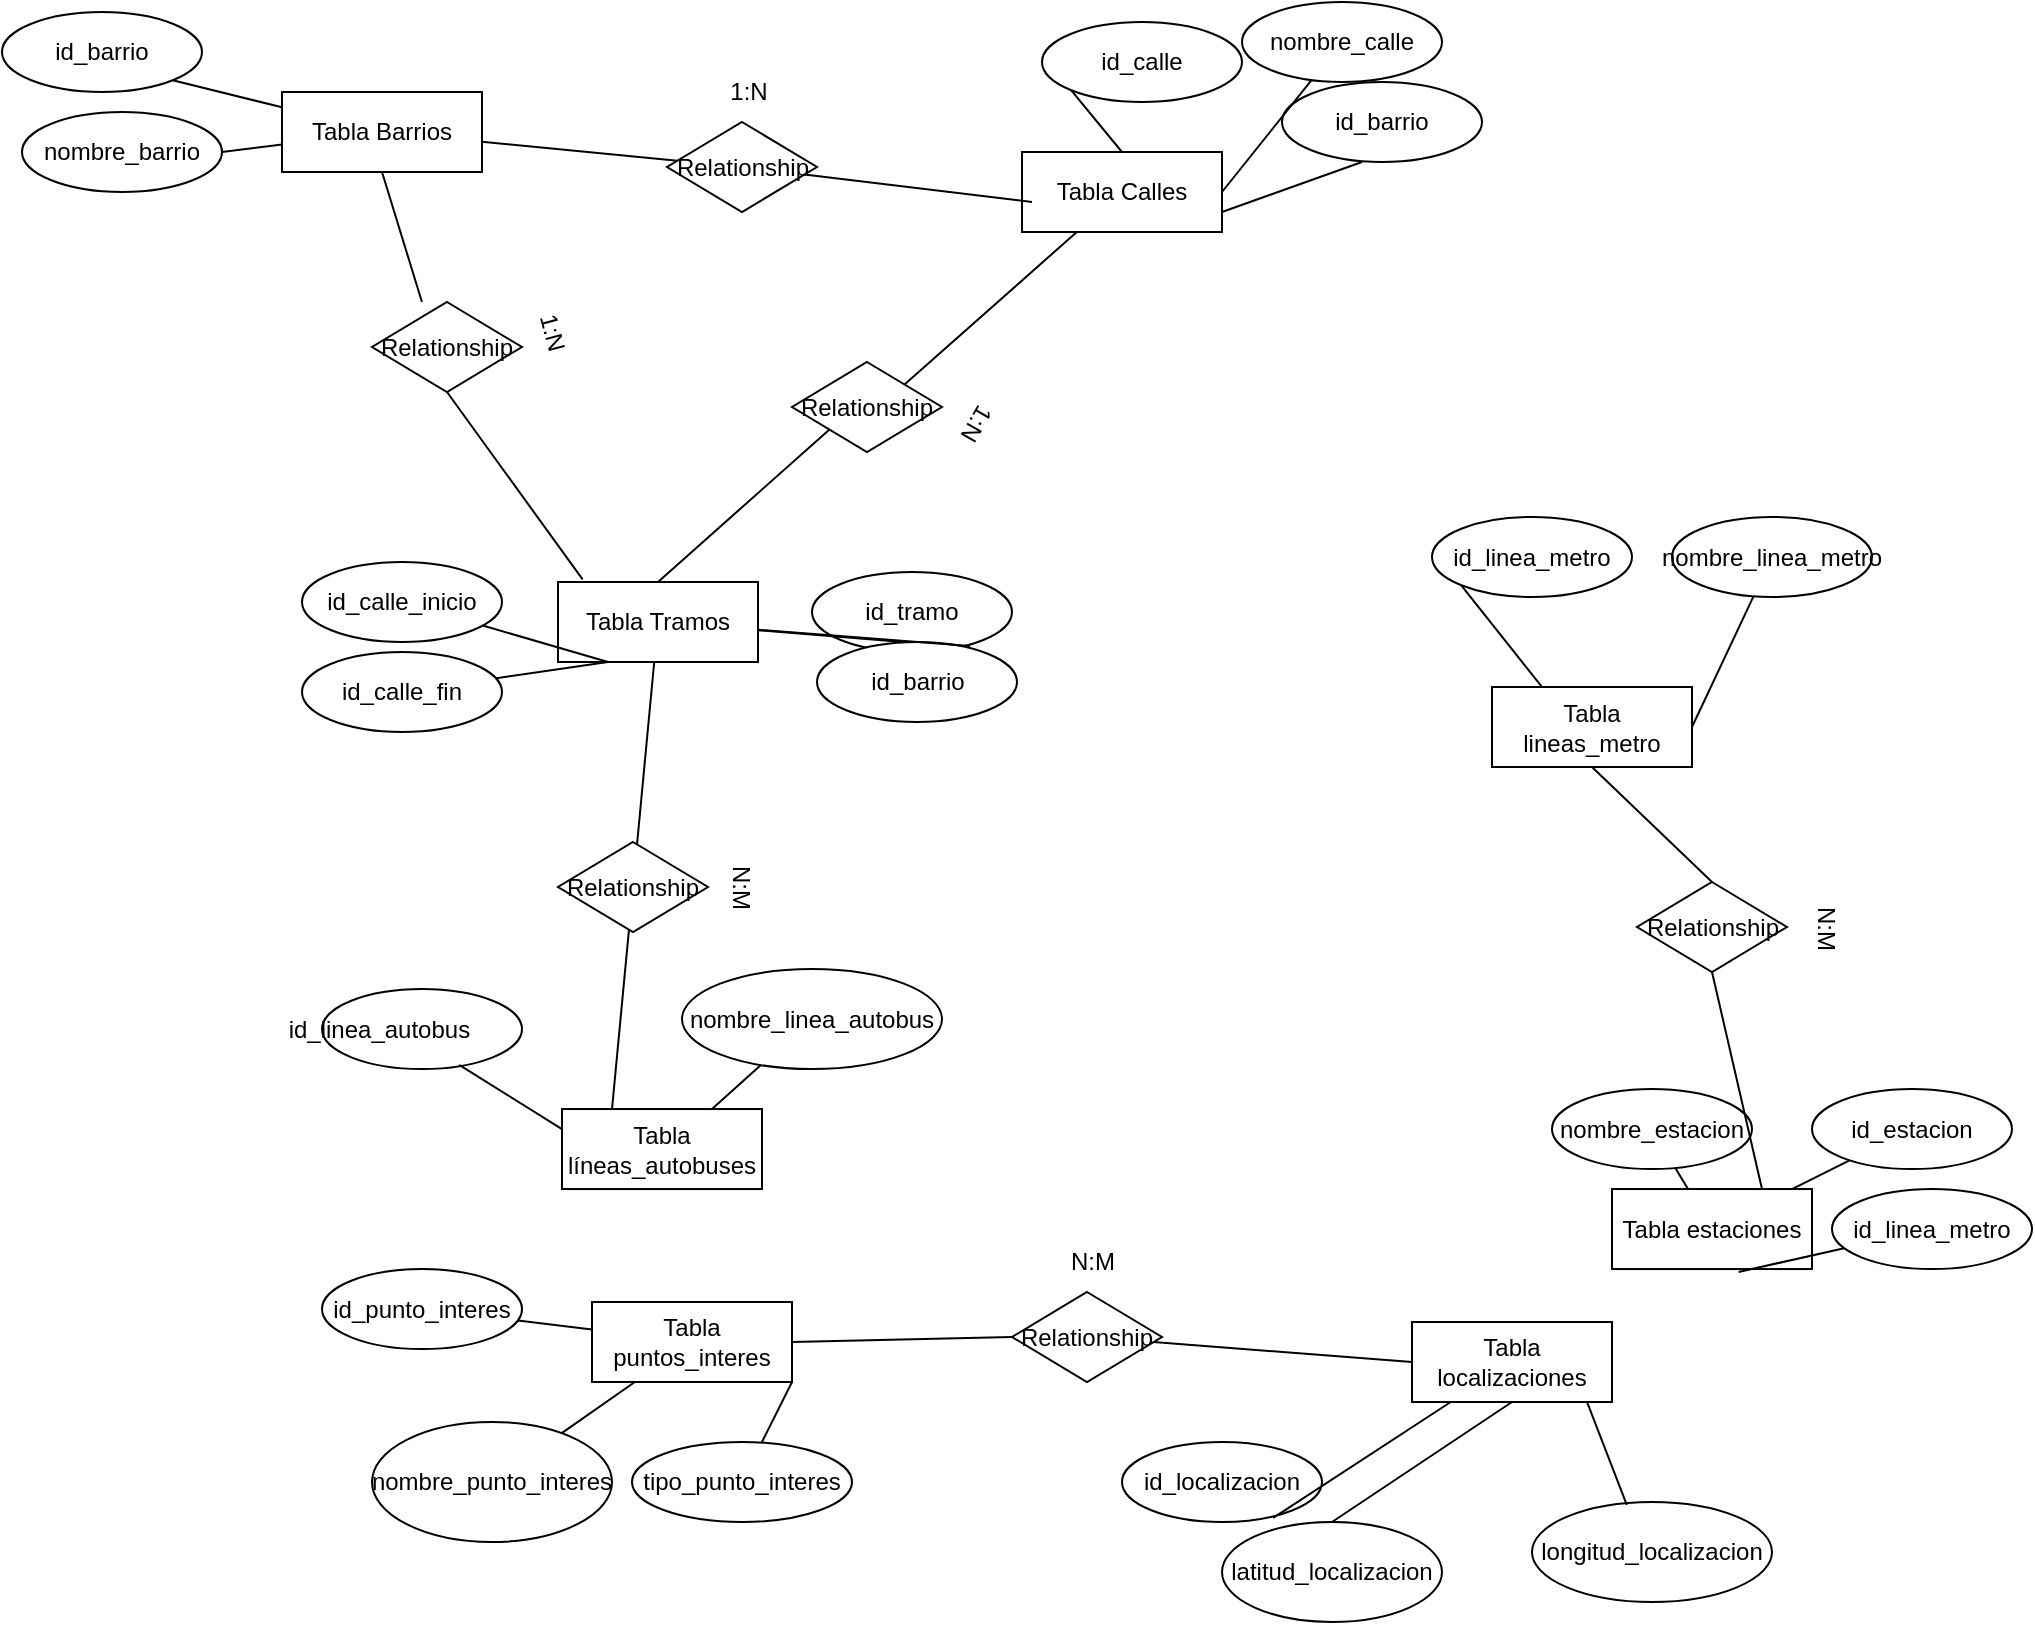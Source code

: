 <mxfile version="22.0.8" type="github">
  <diagram name="Página-1" id="U7eRp_wIJ3z8M9ZFi2TI">
    <mxGraphModel dx="1707" dy="446" grid="1" gridSize="10" guides="1" tooltips="1" connect="1" arrows="1" fold="1" page="1" pageScale="1" pageWidth="827" pageHeight="1169" math="0" shadow="0">
      <root>
        <mxCell id="0" />
        <mxCell id="1" parent="0" />
        <mxCell id="X3y3t1-5_hOGcymcrG0z-1" value="Tabla Barrios" style="whiteSpace=wrap;html=1;align=center;" vertex="1" parent="1">
          <mxGeometry x="-100" y="75" width="100" height="40" as="geometry" />
        </mxCell>
        <mxCell id="X3y3t1-5_hOGcymcrG0z-2" value="Tabla Calles" style="whiteSpace=wrap;html=1;align=center;" vertex="1" parent="1">
          <mxGeometry x="270" y="105" width="100" height="40" as="geometry" />
        </mxCell>
        <mxCell id="X3y3t1-5_hOGcymcrG0z-3" value="Tabla estaciones" style="whiteSpace=wrap;html=1;align=center;" vertex="1" parent="1">
          <mxGeometry x="565" y="623.52" width="100" height="40" as="geometry" />
        </mxCell>
        <mxCell id="X3y3t1-5_hOGcymcrG0z-4" value="Tabla lineas_metro" style="whiteSpace=wrap;html=1;align=center;" vertex="1" parent="1">
          <mxGeometry x="505" y="372.5" width="100" height="40" as="geometry" />
        </mxCell>
        <mxCell id="X3y3t1-5_hOGcymcrG0z-5" value="Tabla líneas_autobuses" style="whiteSpace=wrap;html=1;align=center;" vertex="1" parent="1">
          <mxGeometry x="40" y="583.52" width="100" height="40" as="geometry" />
        </mxCell>
        <mxCell id="X3y3t1-5_hOGcymcrG0z-6" value="Tabla puntos_interes" style="whiteSpace=wrap;html=1;align=center;" vertex="1" parent="1">
          <mxGeometry x="55" y="680" width="100" height="40" as="geometry" />
        </mxCell>
        <mxCell id="X3y3t1-5_hOGcymcrG0z-7" value="Tabla localizaciones" style="whiteSpace=wrap;html=1;align=center;" vertex="1" parent="1">
          <mxGeometry x="465" y="690" width="100" height="40" as="geometry" />
        </mxCell>
        <mxCell id="X3y3t1-5_hOGcymcrG0z-8" value="Tabla Tramos" style="whiteSpace=wrap;html=1;align=center;" vertex="1" parent="1">
          <mxGeometry x="38" y="320" width="100" height="40" as="geometry" />
        </mxCell>
        <mxCell id="X3y3t1-5_hOGcymcrG0z-9" value="id_barrio" style="ellipse;whiteSpace=wrap;html=1;align=center;" vertex="1" parent="1">
          <mxGeometry x="-240" y="35" width="100" height="40" as="geometry" />
        </mxCell>
        <mxCell id="X3y3t1-5_hOGcymcrG0z-10" value="nombre_barrio" style="ellipse;whiteSpace=wrap;html=1;align=center;" vertex="1" parent="1">
          <mxGeometry x="-230" y="85" width="100" height="40" as="geometry" />
        </mxCell>
        <mxCell id="X3y3t1-5_hOGcymcrG0z-13" value="id_calle" style="ellipse;whiteSpace=wrap;html=1;align=center;" vertex="1" parent="1">
          <mxGeometry x="280" y="40" width="100" height="40" as="geometry" />
        </mxCell>
        <mxCell id="X3y3t1-5_hOGcymcrG0z-14" value="nombre_calle" style="ellipse;whiteSpace=wrap;html=1;align=center;" vertex="1" parent="1">
          <mxGeometry x="380" y="30" width="100" height="40" as="geometry" />
        </mxCell>
        <mxCell id="X3y3t1-5_hOGcymcrG0z-15" value="id_barrio" style="ellipse;whiteSpace=wrap;html=1;align=center;" vertex="1" parent="1">
          <mxGeometry x="400" y="70" width="100" height="40" as="geometry" />
        </mxCell>
        <mxCell id="X3y3t1-5_hOGcymcrG0z-17" value="id_tramo" style="ellipse;whiteSpace=wrap;html=1;align=center;" vertex="1" parent="1">
          <mxGeometry x="165" y="315" width="100" height="40" as="geometry" />
        </mxCell>
        <mxCell id="X3y3t1-5_hOGcymcrG0z-18" value="id_barrio" style="ellipse;whiteSpace=wrap;html=1;align=center;" vertex="1" parent="1">
          <mxGeometry x="167.5" y="350" width="100" height="40" as="geometry" />
        </mxCell>
        <mxCell id="X3y3t1-5_hOGcymcrG0z-19" value="id_calle_fin" style="ellipse;whiteSpace=wrap;html=1;align=center;" vertex="1" parent="1">
          <mxGeometry x="-90" y="355" width="100" height="40" as="geometry" />
        </mxCell>
        <mxCell id="X3y3t1-5_hOGcymcrG0z-20" value="id_calle_inicio" style="ellipse;whiteSpace=wrap;html=1;align=center;" vertex="1" parent="1">
          <mxGeometry x="-90" y="310" width="100" height="40" as="geometry" />
        </mxCell>
        <mxCell id="X3y3t1-5_hOGcymcrG0z-22" value="id_linea_autobus&lt;span style=&quot;white-space: pre;&quot;&gt;&#x9;&lt;/span&gt;&lt;span style=&quot;white-space: pre;&quot;&gt;&#x9;&lt;/span&gt;" style="ellipse;whiteSpace=wrap;html=1;align=center;" vertex="1" parent="1">
          <mxGeometry x="-80" y="523.52" width="100" height="40" as="geometry" />
        </mxCell>
        <mxCell id="X3y3t1-5_hOGcymcrG0z-23" value="nombre_linea_autobus" style="ellipse;whiteSpace=wrap;html=1;align=center;" vertex="1" parent="1">
          <mxGeometry x="100" y="513.52" width="130" height="50" as="geometry" />
        </mxCell>
        <mxCell id="X3y3t1-5_hOGcymcrG0z-24" value="id_linea_metro" style="ellipse;whiteSpace=wrap;html=1;align=center;" vertex="1" parent="1">
          <mxGeometry x="475" y="287.5" width="100" height="40" as="geometry" />
        </mxCell>
        <mxCell id="X3y3t1-5_hOGcymcrG0z-25" value="nombre_linea_metro" style="ellipse;whiteSpace=wrap;html=1;align=center;" vertex="1" parent="1">
          <mxGeometry x="595" y="287.5" width="100" height="40" as="geometry" />
        </mxCell>
        <mxCell id="X3y3t1-5_hOGcymcrG0z-26" value="nombre_estacion" style="ellipse;whiteSpace=wrap;html=1;align=center;" vertex="1" parent="1">
          <mxGeometry x="535" y="573.52" width="100" height="40" as="geometry" />
        </mxCell>
        <mxCell id="X3y3t1-5_hOGcymcrG0z-27" value="id_estacion" style="ellipse;whiteSpace=wrap;html=1;align=center;" vertex="1" parent="1">
          <mxGeometry x="665" y="573.52" width="100" height="40" as="geometry" />
        </mxCell>
        <mxCell id="X3y3t1-5_hOGcymcrG0z-28" value="id_linea_metro" style="ellipse;whiteSpace=wrap;html=1;align=center;" vertex="1" parent="1">
          <mxGeometry x="675" y="623.52" width="100" height="40" as="geometry" />
        </mxCell>
        <mxCell id="X3y3t1-5_hOGcymcrG0z-29" value="nombre_punto_interes" style="ellipse;whiteSpace=wrap;html=1;align=center;" vertex="1" parent="1">
          <mxGeometry x="-55" y="740" width="120" height="60" as="geometry" />
        </mxCell>
        <mxCell id="X3y3t1-5_hOGcymcrG0z-30" value="id_punto_interes" style="ellipse;whiteSpace=wrap;html=1;align=center;" vertex="1" parent="1">
          <mxGeometry x="-80" y="663.52" width="100" height="40" as="geometry" />
        </mxCell>
        <mxCell id="X3y3t1-5_hOGcymcrG0z-31" value="tipo_punto_interes" style="ellipse;whiteSpace=wrap;html=1;align=center;" vertex="1" parent="1">
          <mxGeometry x="75" y="750" width="110" height="40" as="geometry" />
        </mxCell>
        <mxCell id="X3y3t1-5_hOGcymcrG0z-32" value="latitud_localizacion" style="ellipse;whiteSpace=wrap;html=1;align=center;" vertex="1" parent="1">
          <mxGeometry x="370" y="790" width="110" height="50" as="geometry" />
        </mxCell>
        <mxCell id="X3y3t1-5_hOGcymcrG0z-33" value="longitud_localizacion" style="ellipse;whiteSpace=wrap;html=1;align=center;" vertex="1" parent="1">
          <mxGeometry x="525" y="780" width="120" height="50" as="geometry" />
        </mxCell>
        <mxCell id="X3y3t1-5_hOGcymcrG0z-34" value="id_localizacion" style="ellipse;whiteSpace=wrap;html=1;align=center;" vertex="1" parent="1">
          <mxGeometry x="320" y="750" width="100" height="40" as="geometry" />
        </mxCell>
        <mxCell id="X3y3t1-5_hOGcymcrG0z-43" value="" style="endArrow=none;html=1;rounded=0;exitX=1;exitY=1;exitDx=0;exitDy=0;" edge="1" parent="1" source="X3y3t1-5_hOGcymcrG0z-9" target="X3y3t1-5_hOGcymcrG0z-1">
          <mxGeometry relative="1" as="geometry">
            <mxPoint x="-80" y="35" as="sourcePoint" />
            <mxPoint x="80" y="35" as="targetPoint" />
          </mxGeometry>
        </mxCell>
        <mxCell id="X3y3t1-5_hOGcymcrG0z-44" value="" style="endArrow=none;html=1;rounded=0;exitX=1;exitY=0.5;exitDx=0;exitDy=0;" edge="1" parent="1" source="X3y3t1-5_hOGcymcrG0z-10" target="X3y3t1-5_hOGcymcrG0z-1">
          <mxGeometry relative="1" as="geometry">
            <mxPoint x="-114.22" y="129" as="sourcePoint" />
            <mxPoint x="-66.22" y="155" as="targetPoint" />
          </mxGeometry>
        </mxCell>
        <mxCell id="X3y3t1-5_hOGcymcrG0z-45" value="" style="endArrow=none;html=1;rounded=0;exitX=0;exitY=1;exitDx=0;exitDy=0;entryX=0.5;entryY=0;entryDx=0;entryDy=0;" edge="1" parent="1" source="X3y3t1-5_hOGcymcrG0z-13" target="X3y3t1-5_hOGcymcrG0z-2">
          <mxGeometry relative="1" as="geometry">
            <mxPoint x="190" y="50" as="sourcePoint" />
            <mxPoint x="350" y="50" as="targetPoint" />
          </mxGeometry>
        </mxCell>
        <mxCell id="X3y3t1-5_hOGcymcrG0z-46" value="" style="endArrow=none;html=1;rounded=0;entryX=1;entryY=0.5;entryDx=0;entryDy=0;" edge="1" parent="1" source="X3y3t1-5_hOGcymcrG0z-14" target="X3y3t1-5_hOGcymcrG0z-2">
          <mxGeometry relative="1" as="geometry">
            <mxPoint x="440.36" y="84" as="sourcePoint" />
            <mxPoint x="445.36" y="130" as="targetPoint" />
          </mxGeometry>
        </mxCell>
        <mxCell id="X3y3t1-5_hOGcymcrG0z-47" value="" style="endArrow=none;html=1;rounded=0;entryX=1;entryY=0.75;entryDx=0;entryDy=0;exitX=0.4;exitY=1;exitDx=0;exitDy=0;exitPerimeter=0;" edge="1" parent="1" source="X3y3t1-5_hOGcymcrG0z-15" target="X3y3t1-5_hOGcymcrG0z-2">
          <mxGeometry relative="1" as="geometry">
            <mxPoint x="489.52" y="90.12" as="sourcePoint" />
            <mxPoint x="436.52" y="151.12" as="targetPoint" />
          </mxGeometry>
        </mxCell>
        <mxCell id="X3y3t1-5_hOGcymcrG0z-49" value="" style="endArrow=none;html=1;rounded=0;exitX=0.25;exitY=1;exitDx=0;exitDy=0;" edge="1" parent="1" source="X3y3t1-5_hOGcymcrG0z-8" target="X3y3t1-5_hOGcymcrG0z-20">
          <mxGeometry relative="1" as="geometry">
            <mxPoint x="-82" y="390" as="sourcePoint" />
            <mxPoint x="-152" y="415" as="targetPoint" />
          </mxGeometry>
        </mxCell>
        <mxCell id="X3y3t1-5_hOGcymcrG0z-50" value="" style="endArrow=none;html=1;rounded=0;exitX=0.25;exitY=1;exitDx=0;exitDy=0;" edge="1" parent="1" source="X3y3t1-5_hOGcymcrG0z-8" target="X3y3t1-5_hOGcymcrG0z-19">
          <mxGeometry relative="1" as="geometry">
            <mxPoint x="-72" y="380" as="sourcePoint" />
            <mxPoint x="-142" y="405" as="targetPoint" />
          </mxGeometry>
        </mxCell>
        <mxCell id="X3y3t1-5_hOGcymcrG0z-51" value="" style="endArrow=none;html=1;rounded=0;exitX=0.43;exitY=0;exitDx=0;exitDy=0;exitPerimeter=0;" edge="1" parent="1" source="X3y3t1-5_hOGcymcrG0z-18" target="X3y3t1-5_hOGcymcrG0z-8">
          <mxGeometry relative="1" as="geometry">
            <mxPoint x="127.04" y="395" as="sourcePoint" />
            <mxPoint x="118.04" y="425" as="targetPoint" />
          </mxGeometry>
        </mxCell>
        <mxCell id="X3y3t1-5_hOGcymcrG0z-52" value="" style="endArrow=none;html=1;rounded=0;entryX=0.79;entryY=0.925;entryDx=0;entryDy=0;entryPerimeter=0;" edge="1" parent="1" source="X3y3t1-5_hOGcymcrG0z-8" target="X3y3t1-5_hOGcymcrG0z-17">
          <mxGeometry relative="1" as="geometry">
            <mxPoint x="174.09" y="352.5" as="sourcePoint" />
            <mxPoint x="136.09" y="317.5" as="targetPoint" />
          </mxGeometry>
        </mxCell>
        <mxCell id="X3y3t1-5_hOGcymcrG0z-55" value="" style="endArrow=none;html=1;rounded=0;exitX=0.686;exitY=0.949;exitDx=0;exitDy=0;exitPerimeter=0;entryX=0;entryY=0.25;entryDx=0;entryDy=0;" edge="1" parent="1" source="X3y3t1-5_hOGcymcrG0z-22" target="X3y3t1-5_hOGcymcrG0z-5">
          <mxGeometry relative="1" as="geometry">
            <mxPoint x="-130" y="623.52" as="sourcePoint" />
            <mxPoint x="30" y="623.52" as="targetPoint" />
          </mxGeometry>
        </mxCell>
        <mxCell id="X3y3t1-5_hOGcymcrG0z-56" value="" style="endArrow=none;html=1;rounded=0;entryX=0.75;entryY=0;entryDx=0;entryDy=0;" edge="1" parent="1" source="X3y3t1-5_hOGcymcrG0z-23" target="X3y3t1-5_hOGcymcrG0z-5">
          <mxGeometry relative="1" as="geometry">
            <mxPoint x="64.7" y="531.52" as="sourcePoint" />
            <mxPoint x="115.7" y="563.52" as="targetPoint" />
          </mxGeometry>
        </mxCell>
        <mxCell id="X3y3t1-5_hOGcymcrG0z-57" value="" style="endArrow=none;html=1;rounded=0;exitX=0;exitY=1;exitDx=0;exitDy=0;entryX=0.25;entryY=0;entryDx=0;entryDy=0;" edge="1" parent="1" source="X3y3t1-5_hOGcymcrG0z-24" target="X3y3t1-5_hOGcymcrG0z-4">
          <mxGeometry relative="1" as="geometry">
            <mxPoint x="424.7" y="390.5" as="sourcePoint" />
            <mxPoint x="475.7" y="422.5" as="targetPoint" />
          </mxGeometry>
        </mxCell>
        <mxCell id="X3y3t1-5_hOGcymcrG0z-58" value="" style="endArrow=none;html=1;rounded=0;entryX=1;entryY=0.5;entryDx=0;entryDy=0;" edge="1" parent="1" source="X3y3t1-5_hOGcymcrG0z-25" target="X3y3t1-5_hOGcymcrG0z-4">
          <mxGeometry relative="1" as="geometry">
            <mxPoint x="625" y="402.5" as="sourcePoint" />
            <mxPoint x="785" y="402.5" as="targetPoint" />
          </mxGeometry>
        </mxCell>
        <mxCell id="X3y3t1-5_hOGcymcrG0z-59" value="" style="endArrow=none;html=1;rounded=0;" edge="1" parent="1" source="X3y3t1-5_hOGcymcrG0z-26" target="X3y3t1-5_hOGcymcrG0z-3">
          <mxGeometry relative="1" as="geometry">
            <mxPoint x="516" y="588.52" as="sourcePoint" />
            <mxPoint x="485" y="653.52" as="targetPoint" />
          </mxGeometry>
        </mxCell>
        <mxCell id="X3y3t1-5_hOGcymcrG0z-60" value="" style="endArrow=none;html=1;rounded=0;" edge="1" parent="1" source="X3y3t1-5_hOGcymcrG0z-27" target="X3y3t1-5_hOGcymcrG0z-3">
          <mxGeometry relative="1" as="geometry">
            <mxPoint x="654.71" y="528.52" as="sourcePoint" />
            <mxPoint x="664.71" y="573.52" as="targetPoint" />
          </mxGeometry>
        </mxCell>
        <mxCell id="X3y3t1-5_hOGcymcrG0z-61" value="" style="endArrow=none;html=1;rounded=0;entryX=0.633;entryY=1.037;entryDx=0;entryDy=0;entryPerimeter=0;" edge="1" parent="1" source="X3y3t1-5_hOGcymcrG0z-28" target="X3y3t1-5_hOGcymcrG0z-3">
          <mxGeometry relative="1" as="geometry">
            <mxPoint x="665" y="643.52" as="sourcePoint" />
            <mxPoint x="625" y="643.52" as="targetPoint" />
          </mxGeometry>
        </mxCell>
        <mxCell id="X3y3t1-5_hOGcymcrG0z-62" value="" style="endArrow=none;html=1;rounded=0;" edge="1" parent="1" source="X3y3t1-5_hOGcymcrG0z-6" target="X3y3t1-5_hOGcymcrG0z-30">
          <mxGeometry relative="1" as="geometry">
            <mxPoint x="204" y="680.04" as="sourcePoint" />
            <mxPoint x="255" y="712.04" as="targetPoint" />
          </mxGeometry>
        </mxCell>
        <mxCell id="X3y3t1-5_hOGcymcrG0z-63" value="" style="endArrow=none;html=1;rounded=0;" edge="1" parent="1" source="X3y3t1-5_hOGcymcrG0z-6" target="X3y3t1-5_hOGcymcrG0z-29">
          <mxGeometry relative="1" as="geometry">
            <mxPoint x="215.81" y="792.42" as="sourcePoint" />
            <mxPoint x="184.81" y="790.42" as="targetPoint" />
          </mxGeometry>
        </mxCell>
        <mxCell id="X3y3t1-5_hOGcymcrG0z-64" value="" style="endArrow=none;html=1;rounded=0;exitX=0.756;exitY=0.949;exitDx=0;exitDy=0;exitPerimeter=0;" edge="1" parent="1" source="X3y3t1-5_hOGcymcrG0z-34" target="X3y3t1-5_hOGcymcrG0z-7">
          <mxGeometry relative="1" as="geometry">
            <mxPoint x="340.565" y="740" as="sourcePoint" />
            <mxPoint x="375.0" y="805" as="targetPoint" />
          </mxGeometry>
        </mxCell>
        <mxCell id="X3y3t1-5_hOGcymcrG0z-66" value="" style="endArrow=none;html=1;rounded=0;exitX=0.5;exitY=0;exitDx=0;exitDy=0;entryX=0.5;entryY=1;entryDx=0;entryDy=0;" edge="1" parent="1" source="X3y3t1-5_hOGcymcrG0z-32" target="X3y3t1-5_hOGcymcrG0z-7">
          <mxGeometry relative="1" as="geometry">
            <mxPoint x="401" y="754.52" as="sourcePoint" />
            <mxPoint x="465" y="749.52" as="targetPoint" />
          </mxGeometry>
        </mxCell>
        <mxCell id="X3y3t1-5_hOGcymcrG0z-67" value="" style="endArrow=none;html=1;rounded=0;exitX=0.395;exitY=0.029;exitDx=0;exitDy=0;entryX=0.874;entryY=0.993;entryDx=0;entryDy=0;entryPerimeter=0;exitPerimeter=0;" edge="1" parent="1" source="X3y3t1-5_hOGcymcrG0z-33" target="X3y3t1-5_hOGcymcrG0z-7">
          <mxGeometry relative="1" as="geometry">
            <mxPoint x="480" y="790" as="sourcePoint" />
            <mxPoint x="570" y="730" as="targetPoint" />
          </mxGeometry>
        </mxCell>
        <mxCell id="X3y3t1-5_hOGcymcrG0z-70" value="Relationship" style="shape=rhombus;perimeter=rhombusPerimeter;whiteSpace=wrap;html=1;align=center;" vertex="1" parent="1">
          <mxGeometry x="92.5" y="90" width="75" height="45" as="geometry" />
        </mxCell>
        <mxCell id="X3y3t1-5_hOGcymcrG0z-71" value="" style="endArrow=none;html=1;rounded=0;" edge="1" parent="1" source="X3y3t1-5_hOGcymcrG0z-1" target="X3y3t1-5_hOGcymcrG0z-70">
          <mxGeometry relative="1" as="geometry">
            <mxPoint x="80" y="50" as="sourcePoint" />
            <mxPoint x="240" y="50" as="targetPoint" />
          </mxGeometry>
        </mxCell>
        <mxCell id="X3y3t1-5_hOGcymcrG0z-73" value="" style="endArrow=none;html=1;rounded=0;" edge="1" parent="1" source="X3y3t1-5_hOGcymcrG0z-70">
          <mxGeometry relative="1" as="geometry">
            <mxPoint x="230.66" y="130.08" as="sourcePoint" />
            <mxPoint x="275" y="130" as="targetPoint" />
          </mxGeometry>
        </mxCell>
        <mxCell id="X3y3t1-5_hOGcymcrG0z-78" value="" style="endArrow=none;html=1;rounded=0;entryX=1;entryY=0;entryDx=0;entryDy=0;" edge="1" parent="1" source="X3y3t1-5_hOGcymcrG0z-2" target="X3y3t1-5_hOGcymcrG0z-79">
          <mxGeometry relative="1" as="geometry">
            <mxPoint x="82.27" y="290.14" as="sourcePoint" />
            <mxPoint x="220" y="240" as="targetPoint" />
          </mxGeometry>
        </mxCell>
        <mxCell id="X3y3t1-5_hOGcymcrG0z-79" value="Relationship" style="shape=rhombus;perimeter=rhombusPerimeter;whiteSpace=wrap;html=1;align=center;" vertex="1" parent="1">
          <mxGeometry x="155" y="210" width="75" height="45" as="geometry" />
        </mxCell>
        <mxCell id="X3y3t1-5_hOGcymcrG0z-80" value="" style="endArrow=none;html=1;rounded=0;entryX=0.5;entryY=0;entryDx=0;entryDy=0;exitX=0;exitY=1;exitDx=0;exitDy=0;" edge="1" parent="1" source="X3y3t1-5_hOGcymcrG0z-79" target="X3y3t1-5_hOGcymcrG0z-8">
          <mxGeometry relative="1" as="geometry">
            <mxPoint x="130.18" y="180" as="sourcePoint" />
            <mxPoint x="21.18" y="266" as="targetPoint" />
          </mxGeometry>
        </mxCell>
        <mxCell id="X3y3t1-5_hOGcymcrG0z-81" value="Relationship" style="shape=rhombus;perimeter=rhombusPerimeter;whiteSpace=wrap;html=1;align=center;" vertex="1" parent="1">
          <mxGeometry x="-55" y="180" width="75" height="45" as="geometry" />
        </mxCell>
        <mxCell id="X3y3t1-5_hOGcymcrG0z-82" value="" style="endArrow=none;html=1;rounded=0;exitX=0.5;exitY=1;exitDx=0;exitDy=0;entryX=0.333;entryY=0;entryDx=0;entryDy=0;entryPerimeter=0;" edge="1" parent="1" source="X3y3t1-5_hOGcymcrG0z-1" target="X3y3t1-5_hOGcymcrG0z-81">
          <mxGeometry relative="1" as="geometry">
            <mxPoint x="-32.73" y="125.64" as="sourcePoint" />
            <mxPoint x="65.27" y="134.64" as="targetPoint" />
          </mxGeometry>
        </mxCell>
        <mxCell id="X3y3t1-5_hOGcymcrG0z-84" value="" style="endArrow=none;html=1;rounded=0;exitX=0.5;exitY=1;exitDx=0;exitDy=0;entryX=0.123;entryY=-0.032;entryDx=0;entryDy=0;entryPerimeter=0;" edge="1" parent="1" source="X3y3t1-5_hOGcymcrG0z-81" target="X3y3t1-5_hOGcymcrG0z-8">
          <mxGeometry relative="1" as="geometry">
            <mxPoint x="60.02" y="180" as="sourcePoint" />
            <mxPoint x="98.02" y="245" as="targetPoint" />
          </mxGeometry>
        </mxCell>
        <mxCell id="X3y3t1-5_hOGcymcrG0z-86" value="" style="endArrow=none;html=1;rounded=0;exitX=0.5;exitY=1;exitDx=0;exitDy=0;entryX=0.5;entryY=0;entryDx=0;entryDy=0;" edge="1" parent="1" source="X3y3t1-5_hOGcymcrG0z-4" target="X3y3t1-5_hOGcymcrG0z-87">
          <mxGeometry relative="1" as="geometry">
            <mxPoint x="464.6" y="296.25" as="sourcePoint" />
            <mxPoint x="550" y="450" as="targetPoint" />
          </mxGeometry>
        </mxCell>
        <mxCell id="X3y3t1-5_hOGcymcrG0z-87" value="Relationship" style="shape=rhombus;perimeter=rhombusPerimeter;whiteSpace=wrap;html=1;align=center;" vertex="1" parent="1">
          <mxGeometry x="577.5" y="470" width="75" height="45" as="geometry" />
        </mxCell>
        <mxCell id="X3y3t1-5_hOGcymcrG0z-88" value="" style="endArrow=none;html=1;rounded=0;exitX=0.5;exitY=1;exitDx=0;exitDy=0;entryX=0.75;entryY=0;entryDx=0;entryDy=0;" edge="1" parent="1" source="X3y3t1-5_hOGcymcrG0z-87" target="X3y3t1-5_hOGcymcrG0z-3">
          <mxGeometry relative="1" as="geometry">
            <mxPoint x="465" y="480.5" as="sourcePoint" />
            <mxPoint x="525" y="537.5" as="targetPoint" />
          </mxGeometry>
        </mxCell>
        <mxCell id="X3y3t1-5_hOGcymcrG0z-89" value="" style="endArrow=none;html=1;rounded=0;" edge="1" parent="1" source="X3y3t1-5_hOGcymcrG0z-8" target="X3y3t1-5_hOGcymcrG0z-90">
          <mxGeometry relative="1" as="geometry">
            <mxPoint x="20.5" y="479.8" as="sourcePoint" />
            <mxPoint x="88" y="470" as="targetPoint" />
          </mxGeometry>
        </mxCell>
        <mxCell id="X3y3t1-5_hOGcymcrG0z-90" value="Relationship" style="shape=rhombus;perimeter=rhombusPerimeter;whiteSpace=wrap;html=1;align=center;" vertex="1" parent="1">
          <mxGeometry x="38" y="450" width="75" height="45" as="geometry" />
        </mxCell>
        <mxCell id="X3y3t1-5_hOGcymcrG0z-91" value="" style="endArrow=none;html=1;rounded=0;entryX=0.25;entryY=0;entryDx=0;entryDy=0;" edge="1" parent="1" source="X3y3t1-5_hOGcymcrG0z-90" target="X3y3t1-5_hOGcymcrG0z-5">
          <mxGeometry relative="1" as="geometry">
            <mxPoint x="154.89" y="432.31" as="sourcePoint" />
            <mxPoint x="146.89" y="523.31" as="targetPoint" />
          </mxGeometry>
        </mxCell>
        <mxCell id="X3y3t1-5_hOGcymcrG0z-93" value="" style="endArrow=none;html=1;rounded=0;exitX=1;exitY=1;exitDx=0;exitDy=0;" edge="1" parent="1" source="X3y3t1-5_hOGcymcrG0z-6" target="X3y3t1-5_hOGcymcrG0z-31">
          <mxGeometry relative="1" as="geometry">
            <mxPoint x="200.25" y="680" as="sourcePoint" />
            <mxPoint x="165.25" y="790" as="targetPoint" />
          </mxGeometry>
        </mxCell>
        <mxCell id="X3y3t1-5_hOGcymcrG0z-94" value="" style="endArrow=none;html=1;rounded=0;entryX=1;entryY=0.5;entryDx=0;entryDy=0;exitX=0;exitY=0.5;exitDx=0;exitDy=0;" edge="1" parent="1" source="X3y3t1-5_hOGcymcrG0z-96" target="X3y3t1-5_hOGcymcrG0z-6">
          <mxGeometry relative="1" as="geometry">
            <mxPoint x="235" y="690" as="sourcePoint" />
            <mxPoint x="220.43" y="739.7" as="targetPoint" />
          </mxGeometry>
        </mxCell>
        <mxCell id="X3y3t1-5_hOGcymcrG0z-96" value="Relationship" style="shape=rhombus;perimeter=rhombusPerimeter;whiteSpace=wrap;html=1;align=center;" vertex="1" parent="1">
          <mxGeometry x="265" y="675" width="75" height="45" as="geometry" />
        </mxCell>
        <mxCell id="X3y3t1-5_hOGcymcrG0z-97" value="" style="endArrow=none;html=1;rounded=0;exitX=0;exitY=0.5;exitDx=0;exitDy=0;" edge="1" parent="1" source="X3y3t1-5_hOGcymcrG0z-7" target="X3y3t1-5_hOGcymcrG0z-96">
          <mxGeometry relative="1" as="geometry">
            <mxPoint x="397.5" y="690.5" as="sourcePoint" />
            <mxPoint x="342.5" y="692.5" as="targetPoint" />
          </mxGeometry>
        </mxCell>
        <mxCell id="X3y3t1-5_hOGcymcrG0z-98" value="1:N" style="text;html=1;align=center;verticalAlign=middle;resizable=0;points=[];autosize=1;strokeColor=none;fillColor=none;" vertex="1" parent="1">
          <mxGeometry x="113" y="60" width="40" height="30" as="geometry" />
        </mxCell>
        <mxCell id="X3y3t1-5_hOGcymcrG0z-99" value="N:M" style="text;html=1;align=center;verticalAlign=middle;resizable=0;points=[];autosize=1;strokeColor=none;fillColor=none;rotation=90;" vertex="1" parent="1">
          <mxGeometry x="105" y="457.5" width="50" height="30" as="geometry" />
        </mxCell>
        <mxCell id="X3y3t1-5_hOGcymcrG0z-100" value="N:M" style="text;html=1;align=center;verticalAlign=middle;resizable=0;points=[];autosize=1;strokeColor=none;fillColor=none;rotation=90;" vertex="1" parent="1">
          <mxGeometry x="647.5" y="477.5" width="50" height="30" as="geometry" />
        </mxCell>
        <mxCell id="X3y3t1-5_hOGcymcrG0z-102" value="N:M" style="text;html=1;align=center;verticalAlign=middle;resizable=0;points=[];autosize=1;strokeColor=none;fillColor=none;rotation=0;" vertex="1" parent="1">
          <mxGeometry x="280" y="645" width="50" height="30" as="geometry" />
        </mxCell>
        <mxCell id="X3y3t1-5_hOGcymcrG0z-103" value="1:N" style="text;html=1;align=center;verticalAlign=middle;resizable=0;points=[];autosize=1;strokeColor=none;fillColor=none;rotation=120;" vertex="1" parent="1">
          <mxGeometry x="227.5" y="225" width="40" height="30" as="geometry" />
        </mxCell>
        <mxCell id="X3y3t1-5_hOGcymcrG0z-104" value="1:N" style="text;html=1;align=center;verticalAlign=middle;resizable=0;points=[];autosize=1;strokeColor=none;fillColor=none;rotation=75;" vertex="1" parent="1">
          <mxGeometry x="15" y="180" width="40" height="30" as="geometry" />
        </mxCell>
      </root>
    </mxGraphModel>
  </diagram>
</mxfile>

